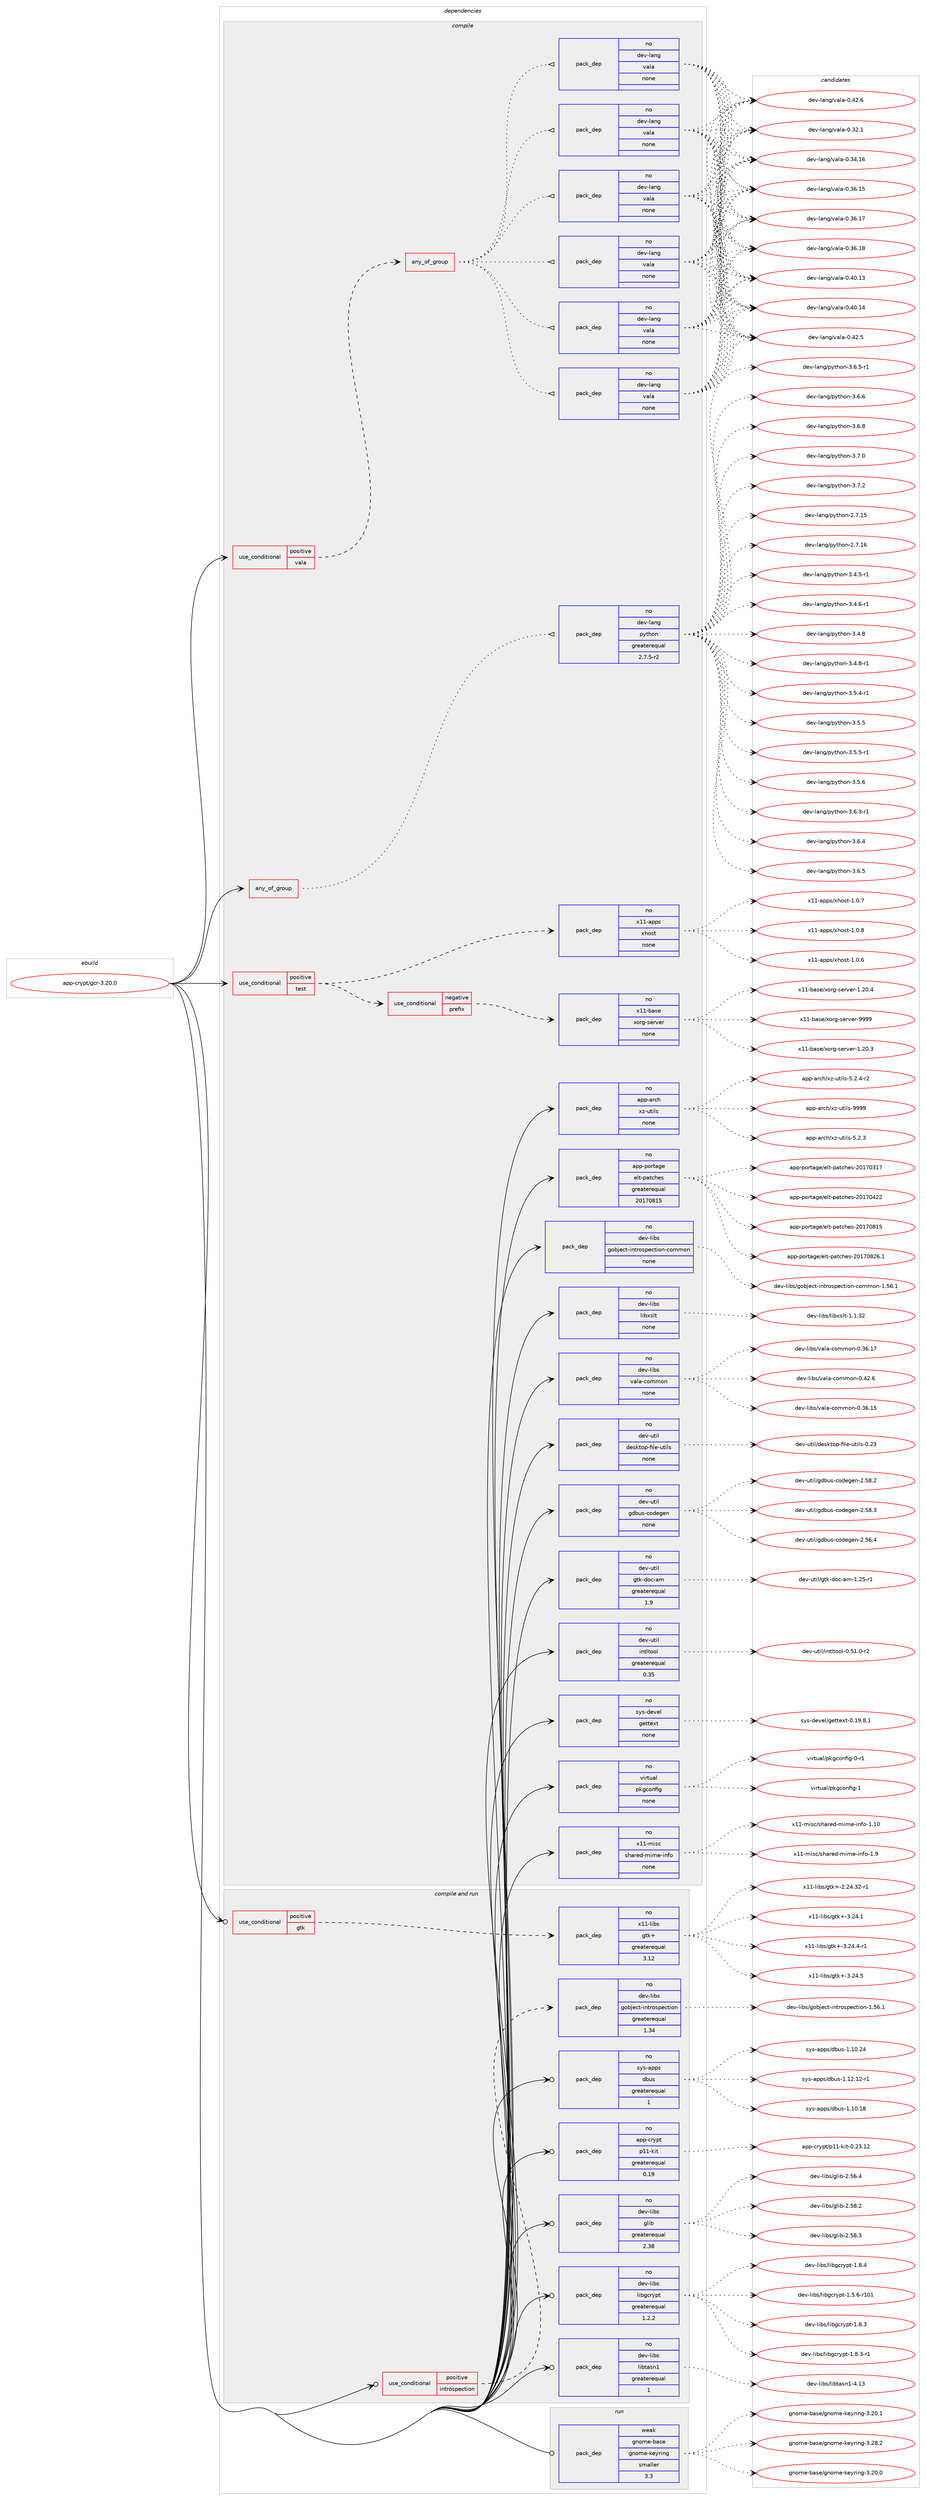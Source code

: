 digraph prolog {

# *************
# Graph options
# *************

newrank=true;
concentrate=true;
compound=true;
graph [rankdir=LR,fontname=Helvetica,fontsize=10,ranksep=1.5];#, ranksep=2.5, nodesep=0.2];
edge  [arrowhead=vee];
node  [fontname=Helvetica,fontsize=10];

# **********
# The ebuild
# **********

subgraph cluster_leftcol {
color=gray;
rank=same;
label=<<i>ebuild</i>>;
id [label="app-crypt/gcr-3.20.0", color=red, width=4, href="../app-crypt/gcr-3.20.0.svg"];
}

# ****************
# The dependencies
# ****************

subgraph cluster_midcol {
color=gray;
label=<<i>dependencies</i>>;
subgraph cluster_compile {
fillcolor="#eeeeee";
style=filled;
label=<<i>compile</i>>;
subgraph any19287 {
dependency1275491 [label=<<TABLE BORDER="0" CELLBORDER="1" CELLSPACING="0" CELLPADDING="4"><TR><TD CELLPADDING="10">any_of_group</TD></TR></TABLE>>, shape=none, color=red];subgraph pack908046 {
dependency1275492 [label=<<TABLE BORDER="0" CELLBORDER="1" CELLSPACING="0" CELLPADDING="4" WIDTH="220"><TR><TD ROWSPAN="6" CELLPADDING="30">pack_dep</TD></TR><TR><TD WIDTH="110">no</TD></TR><TR><TD>dev-lang</TD></TR><TR><TD>python</TD></TR><TR><TD>greaterequal</TD></TR><TR><TD>2.7.5-r2</TD></TR></TABLE>>, shape=none, color=blue];
}
dependency1275491:e -> dependency1275492:w [weight=20,style="dotted",arrowhead="oinv"];
}
id:e -> dependency1275491:w [weight=20,style="solid",arrowhead="vee"];
subgraph cond347637 {
dependency1275493 [label=<<TABLE BORDER="0" CELLBORDER="1" CELLSPACING="0" CELLPADDING="4"><TR><TD ROWSPAN="3" CELLPADDING="10">use_conditional</TD></TR><TR><TD>positive</TD></TR><TR><TD>test</TD></TR></TABLE>>, shape=none, color=red];
subgraph cond347638 {
dependency1275494 [label=<<TABLE BORDER="0" CELLBORDER="1" CELLSPACING="0" CELLPADDING="4"><TR><TD ROWSPAN="3" CELLPADDING="10">use_conditional</TD></TR><TR><TD>negative</TD></TR><TR><TD>prefix</TD></TR></TABLE>>, shape=none, color=red];
subgraph pack908047 {
dependency1275495 [label=<<TABLE BORDER="0" CELLBORDER="1" CELLSPACING="0" CELLPADDING="4" WIDTH="220"><TR><TD ROWSPAN="6" CELLPADDING="30">pack_dep</TD></TR><TR><TD WIDTH="110">no</TD></TR><TR><TD>x11-base</TD></TR><TR><TD>xorg-server</TD></TR><TR><TD>none</TD></TR><TR><TD></TD></TR></TABLE>>, shape=none, color=blue];
}
dependency1275494:e -> dependency1275495:w [weight=20,style="dashed",arrowhead="vee"];
}
dependency1275493:e -> dependency1275494:w [weight=20,style="dashed",arrowhead="vee"];
subgraph pack908048 {
dependency1275496 [label=<<TABLE BORDER="0" CELLBORDER="1" CELLSPACING="0" CELLPADDING="4" WIDTH="220"><TR><TD ROWSPAN="6" CELLPADDING="30">pack_dep</TD></TR><TR><TD WIDTH="110">no</TD></TR><TR><TD>x11-apps</TD></TR><TR><TD>xhost</TD></TR><TR><TD>none</TD></TR><TR><TD></TD></TR></TABLE>>, shape=none, color=blue];
}
dependency1275493:e -> dependency1275496:w [weight=20,style="dashed",arrowhead="vee"];
}
id:e -> dependency1275493:w [weight=20,style="solid",arrowhead="vee"];
subgraph cond347639 {
dependency1275497 [label=<<TABLE BORDER="0" CELLBORDER="1" CELLSPACING="0" CELLPADDING="4"><TR><TD ROWSPAN="3" CELLPADDING="10">use_conditional</TD></TR><TR><TD>positive</TD></TR><TR><TD>vala</TD></TR></TABLE>>, shape=none, color=red];
subgraph any19288 {
dependency1275498 [label=<<TABLE BORDER="0" CELLBORDER="1" CELLSPACING="0" CELLPADDING="4"><TR><TD CELLPADDING="10">any_of_group</TD></TR></TABLE>>, shape=none, color=red];subgraph pack908049 {
dependency1275499 [label=<<TABLE BORDER="0" CELLBORDER="1" CELLSPACING="0" CELLPADDING="4" WIDTH="220"><TR><TD ROWSPAN="6" CELLPADDING="30">pack_dep</TD></TR><TR><TD WIDTH="110">no</TD></TR><TR><TD>dev-lang</TD></TR><TR><TD>vala</TD></TR><TR><TD>none</TD></TR><TR><TD></TD></TR></TABLE>>, shape=none, color=blue];
}
dependency1275498:e -> dependency1275499:w [weight=20,style="dotted",arrowhead="oinv"];
subgraph pack908050 {
dependency1275500 [label=<<TABLE BORDER="0" CELLBORDER="1" CELLSPACING="0" CELLPADDING="4" WIDTH="220"><TR><TD ROWSPAN="6" CELLPADDING="30">pack_dep</TD></TR><TR><TD WIDTH="110">no</TD></TR><TR><TD>dev-lang</TD></TR><TR><TD>vala</TD></TR><TR><TD>none</TD></TR><TR><TD></TD></TR></TABLE>>, shape=none, color=blue];
}
dependency1275498:e -> dependency1275500:w [weight=20,style="dotted",arrowhead="oinv"];
subgraph pack908051 {
dependency1275501 [label=<<TABLE BORDER="0" CELLBORDER="1" CELLSPACING="0" CELLPADDING="4" WIDTH="220"><TR><TD ROWSPAN="6" CELLPADDING="30">pack_dep</TD></TR><TR><TD WIDTH="110">no</TD></TR><TR><TD>dev-lang</TD></TR><TR><TD>vala</TD></TR><TR><TD>none</TD></TR><TR><TD></TD></TR></TABLE>>, shape=none, color=blue];
}
dependency1275498:e -> dependency1275501:w [weight=20,style="dotted",arrowhead="oinv"];
subgraph pack908052 {
dependency1275502 [label=<<TABLE BORDER="0" CELLBORDER="1" CELLSPACING="0" CELLPADDING="4" WIDTH="220"><TR><TD ROWSPAN="6" CELLPADDING="30">pack_dep</TD></TR><TR><TD WIDTH="110">no</TD></TR><TR><TD>dev-lang</TD></TR><TR><TD>vala</TD></TR><TR><TD>none</TD></TR><TR><TD></TD></TR></TABLE>>, shape=none, color=blue];
}
dependency1275498:e -> dependency1275502:w [weight=20,style="dotted",arrowhead="oinv"];
subgraph pack908053 {
dependency1275503 [label=<<TABLE BORDER="0" CELLBORDER="1" CELLSPACING="0" CELLPADDING="4" WIDTH="220"><TR><TD ROWSPAN="6" CELLPADDING="30">pack_dep</TD></TR><TR><TD WIDTH="110">no</TD></TR><TR><TD>dev-lang</TD></TR><TR><TD>vala</TD></TR><TR><TD>none</TD></TR><TR><TD></TD></TR></TABLE>>, shape=none, color=blue];
}
dependency1275498:e -> dependency1275503:w [weight=20,style="dotted",arrowhead="oinv"];
subgraph pack908054 {
dependency1275504 [label=<<TABLE BORDER="0" CELLBORDER="1" CELLSPACING="0" CELLPADDING="4" WIDTH="220"><TR><TD ROWSPAN="6" CELLPADDING="30">pack_dep</TD></TR><TR><TD WIDTH="110">no</TD></TR><TR><TD>dev-lang</TD></TR><TR><TD>vala</TD></TR><TR><TD>none</TD></TR><TR><TD></TD></TR></TABLE>>, shape=none, color=blue];
}
dependency1275498:e -> dependency1275504:w [weight=20,style="dotted",arrowhead="oinv"];
}
dependency1275497:e -> dependency1275498:w [weight=20,style="dashed",arrowhead="vee"];
}
id:e -> dependency1275497:w [weight=20,style="solid",arrowhead="vee"];
subgraph pack908055 {
dependency1275505 [label=<<TABLE BORDER="0" CELLBORDER="1" CELLSPACING="0" CELLPADDING="4" WIDTH="220"><TR><TD ROWSPAN="6" CELLPADDING="30">pack_dep</TD></TR><TR><TD WIDTH="110">no</TD></TR><TR><TD>app-arch</TD></TR><TR><TD>xz-utils</TD></TR><TR><TD>none</TD></TR><TR><TD></TD></TR></TABLE>>, shape=none, color=blue];
}
id:e -> dependency1275505:w [weight=20,style="solid",arrowhead="vee"];
subgraph pack908056 {
dependency1275506 [label=<<TABLE BORDER="0" CELLBORDER="1" CELLSPACING="0" CELLPADDING="4" WIDTH="220"><TR><TD ROWSPAN="6" CELLPADDING="30">pack_dep</TD></TR><TR><TD WIDTH="110">no</TD></TR><TR><TD>app-portage</TD></TR><TR><TD>elt-patches</TD></TR><TR><TD>greaterequal</TD></TR><TR><TD>20170815</TD></TR></TABLE>>, shape=none, color=blue];
}
id:e -> dependency1275506:w [weight=20,style="solid",arrowhead="vee"];
subgraph pack908057 {
dependency1275507 [label=<<TABLE BORDER="0" CELLBORDER="1" CELLSPACING="0" CELLPADDING="4" WIDTH="220"><TR><TD ROWSPAN="6" CELLPADDING="30">pack_dep</TD></TR><TR><TD WIDTH="110">no</TD></TR><TR><TD>dev-libs</TD></TR><TR><TD>gobject-introspection-common</TD></TR><TR><TD>none</TD></TR><TR><TD></TD></TR></TABLE>>, shape=none, color=blue];
}
id:e -> dependency1275507:w [weight=20,style="solid",arrowhead="vee"];
subgraph pack908058 {
dependency1275508 [label=<<TABLE BORDER="0" CELLBORDER="1" CELLSPACING="0" CELLPADDING="4" WIDTH="220"><TR><TD ROWSPAN="6" CELLPADDING="30">pack_dep</TD></TR><TR><TD WIDTH="110">no</TD></TR><TR><TD>dev-libs</TD></TR><TR><TD>libxslt</TD></TR><TR><TD>none</TD></TR><TR><TD></TD></TR></TABLE>>, shape=none, color=blue];
}
id:e -> dependency1275508:w [weight=20,style="solid",arrowhead="vee"];
subgraph pack908059 {
dependency1275509 [label=<<TABLE BORDER="0" CELLBORDER="1" CELLSPACING="0" CELLPADDING="4" WIDTH="220"><TR><TD ROWSPAN="6" CELLPADDING="30">pack_dep</TD></TR><TR><TD WIDTH="110">no</TD></TR><TR><TD>dev-libs</TD></TR><TR><TD>vala-common</TD></TR><TR><TD>none</TD></TR><TR><TD></TD></TR></TABLE>>, shape=none, color=blue];
}
id:e -> dependency1275509:w [weight=20,style="solid",arrowhead="vee"];
subgraph pack908060 {
dependency1275510 [label=<<TABLE BORDER="0" CELLBORDER="1" CELLSPACING="0" CELLPADDING="4" WIDTH="220"><TR><TD ROWSPAN="6" CELLPADDING="30">pack_dep</TD></TR><TR><TD WIDTH="110">no</TD></TR><TR><TD>dev-util</TD></TR><TR><TD>desktop-file-utils</TD></TR><TR><TD>none</TD></TR><TR><TD></TD></TR></TABLE>>, shape=none, color=blue];
}
id:e -> dependency1275510:w [weight=20,style="solid",arrowhead="vee"];
subgraph pack908061 {
dependency1275511 [label=<<TABLE BORDER="0" CELLBORDER="1" CELLSPACING="0" CELLPADDING="4" WIDTH="220"><TR><TD ROWSPAN="6" CELLPADDING="30">pack_dep</TD></TR><TR><TD WIDTH="110">no</TD></TR><TR><TD>dev-util</TD></TR><TR><TD>gdbus-codegen</TD></TR><TR><TD>none</TD></TR><TR><TD></TD></TR></TABLE>>, shape=none, color=blue];
}
id:e -> dependency1275511:w [weight=20,style="solid",arrowhead="vee"];
subgraph pack908062 {
dependency1275512 [label=<<TABLE BORDER="0" CELLBORDER="1" CELLSPACING="0" CELLPADDING="4" WIDTH="220"><TR><TD ROWSPAN="6" CELLPADDING="30">pack_dep</TD></TR><TR><TD WIDTH="110">no</TD></TR><TR><TD>dev-util</TD></TR><TR><TD>gtk-doc-am</TD></TR><TR><TD>greaterequal</TD></TR><TR><TD>1.9</TD></TR></TABLE>>, shape=none, color=blue];
}
id:e -> dependency1275512:w [weight=20,style="solid",arrowhead="vee"];
subgraph pack908063 {
dependency1275513 [label=<<TABLE BORDER="0" CELLBORDER="1" CELLSPACING="0" CELLPADDING="4" WIDTH="220"><TR><TD ROWSPAN="6" CELLPADDING="30">pack_dep</TD></TR><TR><TD WIDTH="110">no</TD></TR><TR><TD>dev-util</TD></TR><TR><TD>intltool</TD></TR><TR><TD>greaterequal</TD></TR><TR><TD>0.35</TD></TR></TABLE>>, shape=none, color=blue];
}
id:e -> dependency1275513:w [weight=20,style="solid",arrowhead="vee"];
subgraph pack908064 {
dependency1275514 [label=<<TABLE BORDER="0" CELLBORDER="1" CELLSPACING="0" CELLPADDING="4" WIDTH="220"><TR><TD ROWSPAN="6" CELLPADDING="30">pack_dep</TD></TR><TR><TD WIDTH="110">no</TD></TR><TR><TD>sys-devel</TD></TR><TR><TD>gettext</TD></TR><TR><TD>none</TD></TR><TR><TD></TD></TR></TABLE>>, shape=none, color=blue];
}
id:e -> dependency1275514:w [weight=20,style="solid",arrowhead="vee"];
subgraph pack908065 {
dependency1275515 [label=<<TABLE BORDER="0" CELLBORDER="1" CELLSPACING="0" CELLPADDING="4" WIDTH="220"><TR><TD ROWSPAN="6" CELLPADDING="30">pack_dep</TD></TR><TR><TD WIDTH="110">no</TD></TR><TR><TD>virtual</TD></TR><TR><TD>pkgconfig</TD></TR><TR><TD>none</TD></TR><TR><TD></TD></TR></TABLE>>, shape=none, color=blue];
}
id:e -> dependency1275515:w [weight=20,style="solid",arrowhead="vee"];
subgraph pack908066 {
dependency1275516 [label=<<TABLE BORDER="0" CELLBORDER="1" CELLSPACING="0" CELLPADDING="4" WIDTH="220"><TR><TD ROWSPAN="6" CELLPADDING="30">pack_dep</TD></TR><TR><TD WIDTH="110">no</TD></TR><TR><TD>x11-misc</TD></TR><TR><TD>shared-mime-info</TD></TR><TR><TD>none</TD></TR><TR><TD></TD></TR></TABLE>>, shape=none, color=blue];
}
id:e -> dependency1275516:w [weight=20,style="solid",arrowhead="vee"];
}
subgraph cluster_compileandrun {
fillcolor="#eeeeee";
style=filled;
label=<<i>compile and run</i>>;
subgraph cond347640 {
dependency1275517 [label=<<TABLE BORDER="0" CELLBORDER="1" CELLSPACING="0" CELLPADDING="4"><TR><TD ROWSPAN="3" CELLPADDING="10">use_conditional</TD></TR><TR><TD>positive</TD></TR><TR><TD>gtk</TD></TR></TABLE>>, shape=none, color=red];
subgraph pack908067 {
dependency1275518 [label=<<TABLE BORDER="0" CELLBORDER="1" CELLSPACING="0" CELLPADDING="4" WIDTH="220"><TR><TD ROWSPAN="6" CELLPADDING="30">pack_dep</TD></TR><TR><TD WIDTH="110">no</TD></TR><TR><TD>x11-libs</TD></TR><TR><TD>gtk+</TD></TR><TR><TD>greaterequal</TD></TR><TR><TD>3.12</TD></TR></TABLE>>, shape=none, color=blue];
}
dependency1275517:e -> dependency1275518:w [weight=20,style="dashed",arrowhead="vee"];
}
id:e -> dependency1275517:w [weight=20,style="solid",arrowhead="odotvee"];
subgraph cond347641 {
dependency1275519 [label=<<TABLE BORDER="0" CELLBORDER="1" CELLSPACING="0" CELLPADDING="4"><TR><TD ROWSPAN="3" CELLPADDING="10">use_conditional</TD></TR><TR><TD>positive</TD></TR><TR><TD>introspection</TD></TR></TABLE>>, shape=none, color=red];
subgraph pack908068 {
dependency1275520 [label=<<TABLE BORDER="0" CELLBORDER="1" CELLSPACING="0" CELLPADDING="4" WIDTH="220"><TR><TD ROWSPAN="6" CELLPADDING="30">pack_dep</TD></TR><TR><TD WIDTH="110">no</TD></TR><TR><TD>dev-libs</TD></TR><TR><TD>gobject-introspection</TD></TR><TR><TD>greaterequal</TD></TR><TR><TD>1.34</TD></TR></TABLE>>, shape=none, color=blue];
}
dependency1275519:e -> dependency1275520:w [weight=20,style="dashed",arrowhead="vee"];
}
id:e -> dependency1275519:w [weight=20,style="solid",arrowhead="odotvee"];
subgraph pack908069 {
dependency1275521 [label=<<TABLE BORDER="0" CELLBORDER="1" CELLSPACING="0" CELLPADDING="4" WIDTH="220"><TR><TD ROWSPAN="6" CELLPADDING="30">pack_dep</TD></TR><TR><TD WIDTH="110">no</TD></TR><TR><TD>app-crypt</TD></TR><TR><TD>p11-kit</TD></TR><TR><TD>greaterequal</TD></TR><TR><TD>0.19</TD></TR></TABLE>>, shape=none, color=blue];
}
id:e -> dependency1275521:w [weight=20,style="solid",arrowhead="odotvee"];
subgraph pack908070 {
dependency1275522 [label=<<TABLE BORDER="0" CELLBORDER="1" CELLSPACING="0" CELLPADDING="4" WIDTH="220"><TR><TD ROWSPAN="6" CELLPADDING="30">pack_dep</TD></TR><TR><TD WIDTH="110">no</TD></TR><TR><TD>dev-libs</TD></TR><TR><TD>glib</TD></TR><TR><TD>greaterequal</TD></TR><TR><TD>2.38</TD></TR></TABLE>>, shape=none, color=blue];
}
id:e -> dependency1275522:w [weight=20,style="solid",arrowhead="odotvee"];
subgraph pack908071 {
dependency1275523 [label=<<TABLE BORDER="0" CELLBORDER="1" CELLSPACING="0" CELLPADDING="4" WIDTH="220"><TR><TD ROWSPAN="6" CELLPADDING="30">pack_dep</TD></TR><TR><TD WIDTH="110">no</TD></TR><TR><TD>dev-libs</TD></TR><TR><TD>libgcrypt</TD></TR><TR><TD>greaterequal</TD></TR><TR><TD>1.2.2</TD></TR></TABLE>>, shape=none, color=blue];
}
id:e -> dependency1275523:w [weight=20,style="solid",arrowhead="odotvee"];
subgraph pack908072 {
dependency1275524 [label=<<TABLE BORDER="0" CELLBORDER="1" CELLSPACING="0" CELLPADDING="4" WIDTH="220"><TR><TD ROWSPAN="6" CELLPADDING="30">pack_dep</TD></TR><TR><TD WIDTH="110">no</TD></TR><TR><TD>dev-libs</TD></TR><TR><TD>libtasn1</TD></TR><TR><TD>greaterequal</TD></TR><TR><TD>1</TD></TR></TABLE>>, shape=none, color=blue];
}
id:e -> dependency1275524:w [weight=20,style="solid",arrowhead="odotvee"];
subgraph pack908073 {
dependency1275525 [label=<<TABLE BORDER="0" CELLBORDER="1" CELLSPACING="0" CELLPADDING="4" WIDTH="220"><TR><TD ROWSPAN="6" CELLPADDING="30">pack_dep</TD></TR><TR><TD WIDTH="110">no</TD></TR><TR><TD>sys-apps</TD></TR><TR><TD>dbus</TD></TR><TR><TD>greaterequal</TD></TR><TR><TD>1</TD></TR></TABLE>>, shape=none, color=blue];
}
id:e -> dependency1275525:w [weight=20,style="solid",arrowhead="odotvee"];
}
subgraph cluster_run {
fillcolor="#eeeeee";
style=filled;
label=<<i>run</i>>;
subgraph pack908074 {
dependency1275526 [label=<<TABLE BORDER="0" CELLBORDER="1" CELLSPACING="0" CELLPADDING="4" WIDTH="220"><TR><TD ROWSPAN="6" CELLPADDING="30">pack_dep</TD></TR><TR><TD WIDTH="110">weak</TD></TR><TR><TD>gnome-base</TD></TR><TR><TD>gnome-keyring</TD></TR><TR><TD>smaller</TD></TR><TR><TD>3.3</TD></TR></TABLE>>, shape=none, color=blue];
}
id:e -> dependency1275526:w [weight=20,style="solid",arrowhead="odot"];
}
}

# **************
# The candidates
# **************

subgraph cluster_choices {
rank=same;
color=gray;
label=<<i>candidates</i>>;

subgraph choice908046 {
color=black;
nodesep=1;
choice10010111845108971101034711212111610411111045504655464953 [label="dev-lang/python-2.7.15", color=red, width=4,href="../dev-lang/python-2.7.15.svg"];
choice10010111845108971101034711212111610411111045504655464954 [label="dev-lang/python-2.7.16", color=red, width=4,href="../dev-lang/python-2.7.16.svg"];
choice1001011184510897110103471121211161041111104551465246534511449 [label="dev-lang/python-3.4.5-r1", color=red, width=4,href="../dev-lang/python-3.4.5-r1.svg"];
choice1001011184510897110103471121211161041111104551465246544511449 [label="dev-lang/python-3.4.6-r1", color=red, width=4,href="../dev-lang/python-3.4.6-r1.svg"];
choice100101118451089711010347112121116104111110455146524656 [label="dev-lang/python-3.4.8", color=red, width=4,href="../dev-lang/python-3.4.8.svg"];
choice1001011184510897110103471121211161041111104551465246564511449 [label="dev-lang/python-3.4.8-r1", color=red, width=4,href="../dev-lang/python-3.4.8-r1.svg"];
choice1001011184510897110103471121211161041111104551465346524511449 [label="dev-lang/python-3.5.4-r1", color=red, width=4,href="../dev-lang/python-3.5.4-r1.svg"];
choice100101118451089711010347112121116104111110455146534653 [label="dev-lang/python-3.5.5", color=red, width=4,href="../dev-lang/python-3.5.5.svg"];
choice1001011184510897110103471121211161041111104551465346534511449 [label="dev-lang/python-3.5.5-r1", color=red, width=4,href="../dev-lang/python-3.5.5-r1.svg"];
choice100101118451089711010347112121116104111110455146534654 [label="dev-lang/python-3.5.6", color=red, width=4,href="../dev-lang/python-3.5.6.svg"];
choice1001011184510897110103471121211161041111104551465446514511449 [label="dev-lang/python-3.6.3-r1", color=red, width=4,href="../dev-lang/python-3.6.3-r1.svg"];
choice100101118451089711010347112121116104111110455146544652 [label="dev-lang/python-3.6.4", color=red, width=4,href="../dev-lang/python-3.6.4.svg"];
choice100101118451089711010347112121116104111110455146544653 [label="dev-lang/python-3.6.5", color=red, width=4,href="../dev-lang/python-3.6.5.svg"];
choice1001011184510897110103471121211161041111104551465446534511449 [label="dev-lang/python-3.6.5-r1", color=red, width=4,href="../dev-lang/python-3.6.5-r1.svg"];
choice100101118451089711010347112121116104111110455146544654 [label="dev-lang/python-3.6.6", color=red, width=4,href="../dev-lang/python-3.6.6.svg"];
choice100101118451089711010347112121116104111110455146544656 [label="dev-lang/python-3.6.8", color=red, width=4,href="../dev-lang/python-3.6.8.svg"];
choice100101118451089711010347112121116104111110455146554648 [label="dev-lang/python-3.7.0", color=red, width=4,href="../dev-lang/python-3.7.0.svg"];
choice100101118451089711010347112121116104111110455146554650 [label="dev-lang/python-3.7.2", color=red, width=4,href="../dev-lang/python-3.7.2.svg"];
dependency1275492:e -> choice10010111845108971101034711212111610411111045504655464953:w [style=dotted,weight="100"];
dependency1275492:e -> choice10010111845108971101034711212111610411111045504655464954:w [style=dotted,weight="100"];
dependency1275492:e -> choice1001011184510897110103471121211161041111104551465246534511449:w [style=dotted,weight="100"];
dependency1275492:e -> choice1001011184510897110103471121211161041111104551465246544511449:w [style=dotted,weight="100"];
dependency1275492:e -> choice100101118451089711010347112121116104111110455146524656:w [style=dotted,weight="100"];
dependency1275492:e -> choice1001011184510897110103471121211161041111104551465246564511449:w [style=dotted,weight="100"];
dependency1275492:e -> choice1001011184510897110103471121211161041111104551465346524511449:w [style=dotted,weight="100"];
dependency1275492:e -> choice100101118451089711010347112121116104111110455146534653:w [style=dotted,weight="100"];
dependency1275492:e -> choice1001011184510897110103471121211161041111104551465346534511449:w [style=dotted,weight="100"];
dependency1275492:e -> choice100101118451089711010347112121116104111110455146534654:w [style=dotted,weight="100"];
dependency1275492:e -> choice1001011184510897110103471121211161041111104551465446514511449:w [style=dotted,weight="100"];
dependency1275492:e -> choice100101118451089711010347112121116104111110455146544652:w [style=dotted,weight="100"];
dependency1275492:e -> choice100101118451089711010347112121116104111110455146544653:w [style=dotted,weight="100"];
dependency1275492:e -> choice1001011184510897110103471121211161041111104551465446534511449:w [style=dotted,weight="100"];
dependency1275492:e -> choice100101118451089711010347112121116104111110455146544654:w [style=dotted,weight="100"];
dependency1275492:e -> choice100101118451089711010347112121116104111110455146544656:w [style=dotted,weight="100"];
dependency1275492:e -> choice100101118451089711010347112121116104111110455146554648:w [style=dotted,weight="100"];
dependency1275492:e -> choice100101118451089711010347112121116104111110455146554650:w [style=dotted,weight="100"];
}
subgraph choice908047 {
color=black;
nodesep=1;
choice1204949459897115101471201111141034511510111411810111445494650484651 [label="x11-base/xorg-server-1.20.3", color=red, width=4,href="../x11-base/xorg-server-1.20.3.svg"];
choice1204949459897115101471201111141034511510111411810111445494650484652 [label="x11-base/xorg-server-1.20.4", color=red, width=4,href="../x11-base/xorg-server-1.20.4.svg"];
choice120494945989711510147120111114103451151011141181011144557575757 [label="x11-base/xorg-server-9999", color=red, width=4,href="../x11-base/xorg-server-9999.svg"];
dependency1275495:e -> choice1204949459897115101471201111141034511510111411810111445494650484651:w [style=dotted,weight="100"];
dependency1275495:e -> choice1204949459897115101471201111141034511510111411810111445494650484652:w [style=dotted,weight="100"];
dependency1275495:e -> choice120494945989711510147120111114103451151011141181011144557575757:w [style=dotted,weight="100"];
}
subgraph choice908048 {
color=black;
nodesep=1;
choice1204949459711211211547120104111115116454946484654 [label="x11-apps/xhost-1.0.6", color=red, width=4,href="../x11-apps/xhost-1.0.6.svg"];
choice1204949459711211211547120104111115116454946484655 [label="x11-apps/xhost-1.0.7", color=red, width=4,href="../x11-apps/xhost-1.0.7.svg"];
choice1204949459711211211547120104111115116454946484656 [label="x11-apps/xhost-1.0.8", color=red, width=4,href="../x11-apps/xhost-1.0.8.svg"];
dependency1275496:e -> choice1204949459711211211547120104111115116454946484654:w [style=dotted,weight="100"];
dependency1275496:e -> choice1204949459711211211547120104111115116454946484655:w [style=dotted,weight="100"];
dependency1275496:e -> choice1204949459711211211547120104111115116454946484656:w [style=dotted,weight="100"];
}
subgraph choice908049 {
color=black;
nodesep=1;
choice100101118451089711010347118971089745484651504649 [label="dev-lang/vala-0.32.1", color=red, width=4,href="../dev-lang/vala-0.32.1.svg"];
choice10010111845108971101034711897108974548465152464954 [label="dev-lang/vala-0.34.16", color=red, width=4,href="../dev-lang/vala-0.34.16.svg"];
choice10010111845108971101034711897108974548465154464953 [label="dev-lang/vala-0.36.15", color=red, width=4,href="../dev-lang/vala-0.36.15.svg"];
choice10010111845108971101034711897108974548465154464955 [label="dev-lang/vala-0.36.17", color=red, width=4,href="../dev-lang/vala-0.36.17.svg"];
choice10010111845108971101034711897108974548465154464956 [label="dev-lang/vala-0.36.18", color=red, width=4,href="../dev-lang/vala-0.36.18.svg"];
choice10010111845108971101034711897108974548465248464951 [label="dev-lang/vala-0.40.13", color=red, width=4,href="../dev-lang/vala-0.40.13.svg"];
choice10010111845108971101034711897108974548465248464952 [label="dev-lang/vala-0.40.14", color=red, width=4,href="../dev-lang/vala-0.40.14.svg"];
choice100101118451089711010347118971089745484652504653 [label="dev-lang/vala-0.42.5", color=red, width=4,href="../dev-lang/vala-0.42.5.svg"];
choice100101118451089711010347118971089745484652504654 [label="dev-lang/vala-0.42.6", color=red, width=4,href="../dev-lang/vala-0.42.6.svg"];
dependency1275499:e -> choice100101118451089711010347118971089745484651504649:w [style=dotted,weight="100"];
dependency1275499:e -> choice10010111845108971101034711897108974548465152464954:w [style=dotted,weight="100"];
dependency1275499:e -> choice10010111845108971101034711897108974548465154464953:w [style=dotted,weight="100"];
dependency1275499:e -> choice10010111845108971101034711897108974548465154464955:w [style=dotted,weight="100"];
dependency1275499:e -> choice10010111845108971101034711897108974548465154464956:w [style=dotted,weight="100"];
dependency1275499:e -> choice10010111845108971101034711897108974548465248464951:w [style=dotted,weight="100"];
dependency1275499:e -> choice10010111845108971101034711897108974548465248464952:w [style=dotted,weight="100"];
dependency1275499:e -> choice100101118451089711010347118971089745484652504653:w [style=dotted,weight="100"];
dependency1275499:e -> choice100101118451089711010347118971089745484652504654:w [style=dotted,weight="100"];
}
subgraph choice908050 {
color=black;
nodesep=1;
choice100101118451089711010347118971089745484651504649 [label="dev-lang/vala-0.32.1", color=red, width=4,href="../dev-lang/vala-0.32.1.svg"];
choice10010111845108971101034711897108974548465152464954 [label="dev-lang/vala-0.34.16", color=red, width=4,href="../dev-lang/vala-0.34.16.svg"];
choice10010111845108971101034711897108974548465154464953 [label="dev-lang/vala-0.36.15", color=red, width=4,href="../dev-lang/vala-0.36.15.svg"];
choice10010111845108971101034711897108974548465154464955 [label="dev-lang/vala-0.36.17", color=red, width=4,href="../dev-lang/vala-0.36.17.svg"];
choice10010111845108971101034711897108974548465154464956 [label="dev-lang/vala-0.36.18", color=red, width=4,href="../dev-lang/vala-0.36.18.svg"];
choice10010111845108971101034711897108974548465248464951 [label="dev-lang/vala-0.40.13", color=red, width=4,href="../dev-lang/vala-0.40.13.svg"];
choice10010111845108971101034711897108974548465248464952 [label="dev-lang/vala-0.40.14", color=red, width=4,href="../dev-lang/vala-0.40.14.svg"];
choice100101118451089711010347118971089745484652504653 [label="dev-lang/vala-0.42.5", color=red, width=4,href="../dev-lang/vala-0.42.5.svg"];
choice100101118451089711010347118971089745484652504654 [label="dev-lang/vala-0.42.6", color=red, width=4,href="../dev-lang/vala-0.42.6.svg"];
dependency1275500:e -> choice100101118451089711010347118971089745484651504649:w [style=dotted,weight="100"];
dependency1275500:e -> choice10010111845108971101034711897108974548465152464954:w [style=dotted,weight="100"];
dependency1275500:e -> choice10010111845108971101034711897108974548465154464953:w [style=dotted,weight="100"];
dependency1275500:e -> choice10010111845108971101034711897108974548465154464955:w [style=dotted,weight="100"];
dependency1275500:e -> choice10010111845108971101034711897108974548465154464956:w [style=dotted,weight="100"];
dependency1275500:e -> choice10010111845108971101034711897108974548465248464951:w [style=dotted,weight="100"];
dependency1275500:e -> choice10010111845108971101034711897108974548465248464952:w [style=dotted,weight="100"];
dependency1275500:e -> choice100101118451089711010347118971089745484652504653:w [style=dotted,weight="100"];
dependency1275500:e -> choice100101118451089711010347118971089745484652504654:w [style=dotted,weight="100"];
}
subgraph choice908051 {
color=black;
nodesep=1;
choice100101118451089711010347118971089745484651504649 [label="dev-lang/vala-0.32.1", color=red, width=4,href="../dev-lang/vala-0.32.1.svg"];
choice10010111845108971101034711897108974548465152464954 [label="dev-lang/vala-0.34.16", color=red, width=4,href="../dev-lang/vala-0.34.16.svg"];
choice10010111845108971101034711897108974548465154464953 [label="dev-lang/vala-0.36.15", color=red, width=4,href="../dev-lang/vala-0.36.15.svg"];
choice10010111845108971101034711897108974548465154464955 [label="dev-lang/vala-0.36.17", color=red, width=4,href="../dev-lang/vala-0.36.17.svg"];
choice10010111845108971101034711897108974548465154464956 [label="dev-lang/vala-0.36.18", color=red, width=4,href="../dev-lang/vala-0.36.18.svg"];
choice10010111845108971101034711897108974548465248464951 [label="dev-lang/vala-0.40.13", color=red, width=4,href="../dev-lang/vala-0.40.13.svg"];
choice10010111845108971101034711897108974548465248464952 [label="dev-lang/vala-0.40.14", color=red, width=4,href="../dev-lang/vala-0.40.14.svg"];
choice100101118451089711010347118971089745484652504653 [label="dev-lang/vala-0.42.5", color=red, width=4,href="../dev-lang/vala-0.42.5.svg"];
choice100101118451089711010347118971089745484652504654 [label="dev-lang/vala-0.42.6", color=red, width=4,href="../dev-lang/vala-0.42.6.svg"];
dependency1275501:e -> choice100101118451089711010347118971089745484651504649:w [style=dotted,weight="100"];
dependency1275501:e -> choice10010111845108971101034711897108974548465152464954:w [style=dotted,weight="100"];
dependency1275501:e -> choice10010111845108971101034711897108974548465154464953:w [style=dotted,weight="100"];
dependency1275501:e -> choice10010111845108971101034711897108974548465154464955:w [style=dotted,weight="100"];
dependency1275501:e -> choice10010111845108971101034711897108974548465154464956:w [style=dotted,weight="100"];
dependency1275501:e -> choice10010111845108971101034711897108974548465248464951:w [style=dotted,weight="100"];
dependency1275501:e -> choice10010111845108971101034711897108974548465248464952:w [style=dotted,weight="100"];
dependency1275501:e -> choice100101118451089711010347118971089745484652504653:w [style=dotted,weight="100"];
dependency1275501:e -> choice100101118451089711010347118971089745484652504654:w [style=dotted,weight="100"];
}
subgraph choice908052 {
color=black;
nodesep=1;
choice100101118451089711010347118971089745484651504649 [label="dev-lang/vala-0.32.1", color=red, width=4,href="../dev-lang/vala-0.32.1.svg"];
choice10010111845108971101034711897108974548465152464954 [label="dev-lang/vala-0.34.16", color=red, width=4,href="../dev-lang/vala-0.34.16.svg"];
choice10010111845108971101034711897108974548465154464953 [label="dev-lang/vala-0.36.15", color=red, width=4,href="../dev-lang/vala-0.36.15.svg"];
choice10010111845108971101034711897108974548465154464955 [label="dev-lang/vala-0.36.17", color=red, width=4,href="../dev-lang/vala-0.36.17.svg"];
choice10010111845108971101034711897108974548465154464956 [label="dev-lang/vala-0.36.18", color=red, width=4,href="../dev-lang/vala-0.36.18.svg"];
choice10010111845108971101034711897108974548465248464951 [label="dev-lang/vala-0.40.13", color=red, width=4,href="../dev-lang/vala-0.40.13.svg"];
choice10010111845108971101034711897108974548465248464952 [label="dev-lang/vala-0.40.14", color=red, width=4,href="../dev-lang/vala-0.40.14.svg"];
choice100101118451089711010347118971089745484652504653 [label="dev-lang/vala-0.42.5", color=red, width=4,href="../dev-lang/vala-0.42.5.svg"];
choice100101118451089711010347118971089745484652504654 [label="dev-lang/vala-0.42.6", color=red, width=4,href="../dev-lang/vala-0.42.6.svg"];
dependency1275502:e -> choice100101118451089711010347118971089745484651504649:w [style=dotted,weight="100"];
dependency1275502:e -> choice10010111845108971101034711897108974548465152464954:w [style=dotted,weight="100"];
dependency1275502:e -> choice10010111845108971101034711897108974548465154464953:w [style=dotted,weight="100"];
dependency1275502:e -> choice10010111845108971101034711897108974548465154464955:w [style=dotted,weight="100"];
dependency1275502:e -> choice10010111845108971101034711897108974548465154464956:w [style=dotted,weight="100"];
dependency1275502:e -> choice10010111845108971101034711897108974548465248464951:w [style=dotted,weight="100"];
dependency1275502:e -> choice10010111845108971101034711897108974548465248464952:w [style=dotted,weight="100"];
dependency1275502:e -> choice100101118451089711010347118971089745484652504653:w [style=dotted,weight="100"];
dependency1275502:e -> choice100101118451089711010347118971089745484652504654:w [style=dotted,weight="100"];
}
subgraph choice908053 {
color=black;
nodesep=1;
choice100101118451089711010347118971089745484651504649 [label="dev-lang/vala-0.32.1", color=red, width=4,href="../dev-lang/vala-0.32.1.svg"];
choice10010111845108971101034711897108974548465152464954 [label="dev-lang/vala-0.34.16", color=red, width=4,href="../dev-lang/vala-0.34.16.svg"];
choice10010111845108971101034711897108974548465154464953 [label="dev-lang/vala-0.36.15", color=red, width=4,href="../dev-lang/vala-0.36.15.svg"];
choice10010111845108971101034711897108974548465154464955 [label="dev-lang/vala-0.36.17", color=red, width=4,href="../dev-lang/vala-0.36.17.svg"];
choice10010111845108971101034711897108974548465154464956 [label="dev-lang/vala-0.36.18", color=red, width=4,href="../dev-lang/vala-0.36.18.svg"];
choice10010111845108971101034711897108974548465248464951 [label="dev-lang/vala-0.40.13", color=red, width=4,href="../dev-lang/vala-0.40.13.svg"];
choice10010111845108971101034711897108974548465248464952 [label="dev-lang/vala-0.40.14", color=red, width=4,href="../dev-lang/vala-0.40.14.svg"];
choice100101118451089711010347118971089745484652504653 [label="dev-lang/vala-0.42.5", color=red, width=4,href="../dev-lang/vala-0.42.5.svg"];
choice100101118451089711010347118971089745484652504654 [label="dev-lang/vala-0.42.6", color=red, width=4,href="../dev-lang/vala-0.42.6.svg"];
dependency1275503:e -> choice100101118451089711010347118971089745484651504649:w [style=dotted,weight="100"];
dependency1275503:e -> choice10010111845108971101034711897108974548465152464954:w [style=dotted,weight="100"];
dependency1275503:e -> choice10010111845108971101034711897108974548465154464953:w [style=dotted,weight="100"];
dependency1275503:e -> choice10010111845108971101034711897108974548465154464955:w [style=dotted,weight="100"];
dependency1275503:e -> choice10010111845108971101034711897108974548465154464956:w [style=dotted,weight="100"];
dependency1275503:e -> choice10010111845108971101034711897108974548465248464951:w [style=dotted,weight="100"];
dependency1275503:e -> choice10010111845108971101034711897108974548465248464952:w [style=dotted,weight="100"];
dependency1275503:e -> choice100101118451089711010347118971089745484652504653:w [style=dotted,weight="100"];
dependency1275503:e -> choice100101118451089711010347118971089745484652504654:w [style=dotted,weight="100"];
}
subgraph choice908054 {
color=black;
nodesep=1;
choice100101118451089711010347118971089745484651504649 [label="dev-lang/vala-0.32.1", color=red, width=4,href="../dev-lang/vala-0.32.1.svg"];
choice10010111845108971101034711897108974548465152464954 [label="dev-lang/vala-0.34.16", color=red, width=4,href="../dev-lang/vala-0.34.16.svg"];
choice10010111845108971101034711897108974548465154464953 [label="dev-lang/vala-0.36.15", color=red, width=4,href="../dev-lang/vala-0.36.15.svg"];
choice10010111845108971101034711897108974548465154464955 [label="dev-lang/vala-0.36.17", color=red, width=4,href="../dev-lang/vala-0.36.17.svg"];
choice10010111845108971101034711897108974548465154464956 [label="dev-lang/vala-0.36.18", color=red, width=4,href="../dev-lang/vala-0.36.18.svg"];
choice10010111845108971101034711897108974548465248464951 [label="dev-lang/vala-0.40.13", color=red, width=4,href="../dev-lang/vala-0.40.13.svg"];
choice10010111845108971101034711897108974548465248464952 [label="dev-lang/vala-0.40.14", color=red, width=4,href="../dev-lang/vala-0.40.14.svg"];
choice100101118451089711010347118971089745484652504653 [label="dev-lang/vala-0.42.5", color=red, width=4,href="../dev-lang/vala-0.42.5.svg"];
choice100101118451089711010347118971089745484652504654 [label="dev-lang/vala-0.42.6", color=red, width=4,href="../dev-lang/vala-0.42.6.svg"];
dependency1275504:e -> choice100101118451089711010347118971089745484651504649:w [style=dotted,weight="100"];
dependency1275504:e -> choice10010111845108971101034711897108974548465152464954:w [style=dotted,weight="100"];
dependency1275504:e -> choice10010111845108971101034711897108974548465154464953:w [style=dotted,weight="100"];
dependency1275504:e -> choice10010111845108971101034711897108974548465154464955:w [style=dotted,weight="100"];
dependency1275504:e -> choice10010111845108971101034711897108974548465154464956:w [style=dotted,weight="100"];
dependency1275504:e -> choice10010111845108971101034711897108974548465248464951:w [style=dotted,weight="100"];
dependency1275504:e -> choice10010111845108971101034711897108974548465248464952:w [style=dotted,weight="100"];
dependency1275504:e -> choice100101118451089711010347118971089745484652504653:w [style=dotted,weight="100"];
dependency1275504:e -> choice100101118451089711010347118971089745484652504654:w [style=dotted,weight="100"];
}
subgraph choice908055 {
color=black;
nodesep=1;
choice971121124597114991044712012245117116105108115455346504651 [label="app-arch/xz-utils-5.2.3", color=red, width=4,href="../app-arch/xz-utils-5.2.3.svg"];
choice9711211245971149910447120122451171161051081154553465046524511450 [label="app-arch/xz-utils-5.2.4-r2", color=red, width=4,href="../app-arch/xz-utils-5.2.4-r2.svg"];
choice9711211245971149910447120122451171161051081154557575757 [label="app-arch/xz-utils-9999", color=red, width=4,href="../app-arch/xz-utils-9999.svg"];
dependency1275505:e -> choice971121124597114991044712012245117116105108115455346504651:w [style=dotted,weight="100"];
dependency1275505:e -> choice9711211245971149910447120122451171161051081154553465046524511450:w [style=dotted,weight="100"];
dependency1275505:e -> choice9711211245971149910447120122451171161051081154557575757:w [style=dotted,weight="100"];
}
subgraph choice908056 {
color=black;
nodesep=1;
choice97112112451121111141169710310147101108116451129711699104101115455048495548514955 [label="app-portage/elt-patches-20170317", color=red, width=4,href="../app-portage/elt-patches-20170317.svg"];
choice97112112451121111141169710310147101108116451129711699104101115455048495548525050 [label="app-portage/elt-patches-20170422", color=red, width=4,href="../app-portage/elt-patches-20170422.svg"];
choice97112112451121111141169710310147101108116451129711699104101115455048495548564953 [label="app-portage/elt-patches-20170815", color=red, width=4,href="../app-portage/elt-patches-20170815.svg"];
choice971121124511211111411697103101471011081164511297116991041011154550484955485650544649 [label="app-portage/elt-patches-20170826.1", color=red, width=4,href="../app-portage/elt-patches-20170826.1.svg"];
dependency1275506:e -> choice97112112451121111141169710310147101108116451129711699104101115455048495548514955:w [style=dotted,weight="100"];
dependency1275506:e -> choice97112112451121111141169710310147101108116451129711699104101115455048495548525050:w [style=dotted,weight="100"];
dependency1275506:e -> choice97112112451121111141169710310147101108116451129711699104101115455048495548564953:w [style=dotted,weight="100"];
dependency1275506:e -> choice971121124511211111411697103101471011081164511297116991041011154550484955485650544649:w [style=dotted,weight="100"];
}
subgraph choice908057 {
color=black;
nodesep=1;
choice10010111845108105981154710311198106101991164510511011611411111511210199116105111110459911110910911111045494653544649 [label="dev-libs/gobject-introspection-common-1.56.1", color=red, width=4,href="../dev-libs/gobject-introspection-common-1.56.1.svg"];
dependency1275507:e -> choice10010111845108105981154710311198106101991164510511011611411111511210199116105111110459911110910911111045494653544649:w [style=dotted,weight="100"];
}
subgraph choice908058 {
color=black;
nodesep=1;
choice1001011184510810598115471081059812011510811645494649465150 [label="dev-libs/libxslt-1.1.32", color=red, width=4,href="../dev-libs/libxslt-1.1.32.svg"];
dependency1275508:e -> choice1001011184510810598115471081059812011510811645494649465150:w [style=dotted,weight="100"];
}
subgraph choice908059 {
color=black;
nodesep=1;
choice100101118451081059811547118971089745991111091091111104548465154464953 [label="dev-libs/vala-common-0.36.15", color=red, width=4,href="../dev-libs/vala-common-0.36.15.svg"];
choice100101118451081059811547118971089745991111091091111104548465154464955 [label="dev-libs/vala-common-0.36.17", color=red, width=4,href="../dev-libs/vala-common-0.36.17.svg"];
choice1001011184510810598115471189710897459911110910911111045484652504654 [label="dev-libs/vala-common-0.42.6", color=red, width=4,href="../dev-libs/vala-common-0.42.6.svg"];
dependency1275509:e -> choice100101118451081059811547118971089745991111091091111104548465154464953:w [style=dotted,weight="100"];
dependency1275509:e -> choice100101118451081059811547118971089745991111091091111104548465154464955:w [style=dotted,weight="100"];
dependency1275509:e -> choice1001011184510810598115471189710897459911110910911111045484652504654:w [style=dotted,weight="100"];
}
subgraph choice908060 {
color=black;
nodesep=1;
choice100101118451171161051084710010111510711611111245102105108101451171161051081154548465051 [label="dev-util/desktop-file-utils-0.23", color=red, width=4,href="../dev-util/desktop-file-utils-0.23.svg"];
dependency1275510:e -> choice100101118451171161051084710010111510711611111245102105108101451171161051081154548465051:w [style=dotted,weight="100"];
}
subgraph choice908061 {
color=black;
nodesep=1;
choice100101118451171161051084710310098117115459911110010110310111045504653544652 [label="dev-util/gdbus-codegen-2.56.4", color=red, width=4,href="../dev-util/gdbus-codegen-2.56.4.svg"];
choice100101118451171161051084710310098117115459911110010110310111045504653564650 [label="dev-util/gdbus-codegen-2.58.2", color=red, width=4,href="../dev-util/gdbus-codegen-2.58.2.svg"];
choice100101118451171161051084710310098117115459911110010110310111045504653564651 [label="dev-util/gdbus-codegen-2.58.3", color=red, width=4,href="../dev-util/gdbus-codegen-2.58.3.svg"];
dependency1275511:e -> choice100101118451171161051084710310098117115459911110010110310111045504653544652:w [style=dotted,weight="100"];
dependency1275511:e -> choice100101118451171161051084710310098117115459911110010110310111045504653564650:w [style=dotted,weight="100"];
dependency1275511:e -> choice100101118451171161051084710310098117115459911110010110310111045504653564651:w [style=dotted,weight="100"];
}
subgraph choice908062 {
color=black;
nodesep=1;
choice10010111845117116105108471031161074510011199459710945494650534511449 [label="dev-util/gtk-doc-am-1.25-r1", color=red, width=4,href="../dev-util/gtk-doc-am-1.25-r1.svg"];
dependency1275512:e -> choice10010111845117116105108471031161074510011199459710945494650534511449:w [style=dotted,weight="100"];
}
subgraph choice908063 {
color=black;
nodesep=1;
choice1001011184511711610510847105110116108116111111108454846534946484511450 [label="dev-util/intltool-0.51.0-r2", color=red, width=4,href="../dev-util/intltool-0.51.0-r2.svg"];
dependency1275513:e -> choice1001011184511711610510847105110116108116111111108454846534946484511450:w [style=dotted,weight="100"];
}
subgraph choice908064 {
color=black;
nodesep=1;
choice1151211154510010111810110847103101116116101120116454846495746564649 [label="sys-devel/gettext-0.19.8.1", color=red, width=4,href="../sys-devel/gettext-0.19.8.1.svg"];
dependency1275514:e -> choice1151211154510010111810110847103101116116101120116454846495746564649:w [style=dotted,weight="100"];
}
subgraph choice908065 {
color=black;
nodesep=1;
choice11810511411611797108471121071039911111010210510345484511449 [label="virtual/pkgconfig-0-r1", color=red, width=4,href="../virtual/pkgconfig-0-r1.svg"];
choice1181051141161179710847112107103991111101021051034549 [label="virtual/pkgconfig-1", color=red, width=4,href="../virtual/pkgconfig-1.svg"];
dependency1275515:e -> choice11810511411611797108471121071039911111010210510345484511449:w [style=dotted,weight="100"];
dependency1275515:e -> choice1181051141161179710847112107103991111101021051034549:w [style=dotted,weight="100"];
}
subgraph choice908066 {
color=black;
nodesep=1;
choice12049494510910511599471151049711410110045109105109101451051101021114549464948 [label="x11-misc/shared-mime-info-1.10", color=red, width=4,href="../x11-misc/shared-mime-info-1.10.svg"];
choice120494945109105115994711510497114101100451091051091014510511010211145494657 [label="x11-misc/shared-mime-info-1.9", color=red, width=4,href="../x11-misc/shared-mime-info-1.9.svg"];
dependency1275516:e -> choice12049494510910511599471151049711410110045109105109101451051101021114549464948:w [style=dotted,weight="100"];
dependency1275516:e -> choice120494945109105115994711510497114101100451091051091014510511010211145494657:w [style=dotted,weight="100"];
}
subgraph choice908067 {
color=black;
nodesep=1;
choice12049494510810598115471031161074345504650524651504511449 [label="x11-libs/gtk+-2.24.32-r1", color=red, width=4,href="../x11-libs/gtk+-2.24.32-r1.svg"];
choice12049494510810598115471031161074345514650524649 [label="x11-libs/gtk+-3.24.1", color=red, width=4,href="../x11-libs/gtk+-3.24.1.svg"];
choice120494945108105981154710311610743455146505246524511449 [label="x11-libs/gtk+-3.24.4-r1", color=red, width=4,href="../x11-libs/gtk+-3.24.4-r1.svg"];
choice12049494510810598115471031161074345514650524653 [label="x11-libs/gtk+-3.24.5", color=red, width=4,href="../x11-libs/gtk+-3.24.5.svg"];
dependency1275518:e -> choice12049494510810598115471031161074345504650524651504511449:w [style=dotted,weight="100"];
dependency1275518:e -> choice12049494510810598115471031161074345514650524649:w [style=dotted,weight="100"];
dependency1275518:e -> choice120494945108105981154710311610743455146505246524511449:w [style=dotted,weight="100"];
dependency1275518:e -> choice12049494510810598115471031161074345514650524653:w [style=dotted,weight="100"];
}
subgraph choice908068 {
color=black;
nodesep=1;
choice1001011184510810598115471031119810610199116451051101161141111151121019911610511111045494653544649 [label="dev-libs/gobject-introspection-1.56.1", color=red, width=4,href="../dev-libs/gobject-introspection-1.56.1.svg"];
dependency1275520:e -> choice1001011184510810598115471031119810610199116451051101161141111151121019911610511111045494653544649:w [style=dotted,weight="100"];
}
subgraph choice908069 {
color=black;
nodesep=1;
choice971121124599114121112116471124949451071051164548465051464950 [label="app-crypt/p11-kit-0.23.12", color=red, width=4,href="../app-crypt/p11-kit-0.23.12.svg"];
dependency1275521:e -> choice971121124599114121112116471124949451071051164548465051464950:w [style=dotted,weight="100"];
}
subgraph choice908070 {
color=black;
nodesep=1;
choice1001011184510810598115471031081059845504653544652 [label="dev-libs/glib-2.56.4", color=red, width=4,href="../dev-libs/glib-2.56.4.svg"];
choice1001011184510810598115471031081059845504653564650 [label="dev-libs/glib-2.58.2", color=red, width=4,href="../dev-libs/glib-2.58.2.svg"];
choice1001011184510810598115471031081059845504653564651 [label="dev-libs/glib-2.58.3", color=red, width=4,href="../dev-libs/glib-2.58.3.svg"];
dependency1275522:e -> choice1001011184510810598115471031081059845504653544652:w [style=dotted,weight="100"];
dependency1275522:e -> choice1001011184510810598115471031081059845504653564650:w [style=dotted,weight="100"];
dependency1275522:e -> choice1001011184510810598115471031081059845504653564651:w [style=dotted,weight="100"];
}
subgraph choice908071 {
color=black;
nodesep=1;
choice100101118451081059811547108105981039911412111211645494653465445114494849 [label="dev-libs/libgcrypt-1.5.6-r101", color=red, width=4,href="../dev-libs/libgcrypt-1.5.6-r101.svg"];
choice1001011184510810598115471081059810399114121112116454946564651 [label="dev-libs/libgcrypt-1.8.3", color=red, width=4,href="../dev-libs/libgcrypt-1.8.3.svg"];
choice10010111845108105981154710810598103991141211121164549465646514511449 [label="dev-libs/libgcrypt-1.8.3-r1", color=red, width=4,href="../dev-libs/libgcrypt-1.8.3-r1.svg"];
choice1001011184510810598115471081059810399114121112116454946564652 [label="dev-libs/libgcrypt-1.8.4", color=red, width=4,href="../dev-libs/libgcrypt-1.8.4.svg"];
dependency1275523:e -> choice100101118451081059811547108105981039911412111211645494653465445114494849:w [style=dotted,weight="100"];
dependency1275523:e -> choice1001011184510810598115471081059810399114121112116454946564651:w [style=dotted,weight="100"];
dependency1275523:e -> choice10010111845108105981154710810598103991141211121164549465646514511449:w [style=dotted,weight="100"];
dependency1275523:e -> choice1001011184510810598115471081059810399114121112116454946564652:w [style=dotted,weight="100"];
}
subgraph choice908072 {
color=black;
nodesep=1;
choice1001011184510810598115471081059811697115110494552464951 [label="dev-libs/libtasn1-4.13", color=red, width=4,href="../dev-libs/libtasn1-4.13.svg"];
dependency1275524:e -> choice1001011184510810598115471081059811697115110494552464951:w [style=dotted,weight="100"];
}
subgraph choice908073 {
color=black;
nodesep=1;
choice115121115459711211211547100981171154549464948464956 [label="sys-apps/dbus-1.10.18", color=red, width=4,href="../sys-apps/dbus-1.10.18.svg"];
choice115121115459711211211547100981171154549464948465052 [label="sys-apps/dbus-1.10.24", color=red, width=4,href="../sys-apps/dbus-1.10.24.svg"];
choice1151211154597112112115471009811711545494649504649504511449 [label="sys-apps/dbus-1.12.12-r1", color=red, width=4,href="../sys-apps/dbus-1.12.12-r1.svg"];
dependency1275525:e -> choice115121115459711211211547100981171154549464948464956:w [style=dotted,weight="100"];
dependency1275525:e -> choice115121115459711211211547100981171154549464948465052:w [style=dotted,weight="100"];
dependency1275525:e -> choice1151211154597112112115471009811711545494649504649504511449:w [style=dotted,weight="100"];
}
subgraph choice908074 {
color=black;
nodesep=1;
choice103110111109101459897115101471031101111091014510710112111410511010345514650484648 [label="gnome-base/gnome-keyring-3.20.0", color=red, width=4,href="../gnome-base/gnome-keyring-3.20.0.svg"];
choice103110111109101459897115101471031101111091014510710112111410511010345514650484649 [label="gnome-base/gnome-keyring-3.20.1", color=red, width=4,href="../gnome-base/gnome-keyring-3.20.1.svg"];
choice103110111109101459897115101471031101111091014510710112111410511010345514650564650 [label="gnome-base/gnome-keyring-3.28.2", color=red, width=4,href="../gnome-base/gnome-keyring-3.28.2.svg"];
dependency1275526:e -> choice103110111109101459897115101471031101111091014510710112111410511010345514650484648:w [style=dotted,weight="100"];
dependency1275526:e -> choice103110111109101459897115101471031101111091014510710112111410511010345514650484649:w [style=dotted,weight="100"];
dependency1275526:e -> choice103110111109101459897115101471031101111091014510710112111410511010345514650564650:w [style=dotted,weight="100"];
}
}

}
